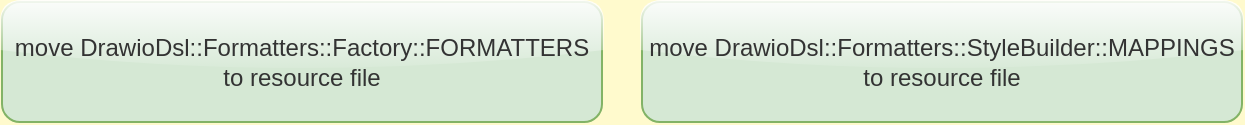 <mxfile>
  <diagram id="NxT" name="In progress">
    <mxGraphModel dx="0" dy="0" background="#FFFACD" grid="0" gridSize="10" guides="1" tooltips="1" connect="1" arrows="1" fold="1" page="1" pageScale="1" pageWidth="1169" pageHeight="827" math="0" shadow="0">
      <root>
        <mxCell id="page_root_NxT" parent="NxT"/>
        <mxCell id="node_root_NxT" parent="page_root_NxT"/>
        <mxCell id="NxT-2" value="move DrawioDsl::Formatters::Factory::FORMATTERS to resource file" style="whiteSpace=wrap;html=1;rounded=1;glass=1;fillColor=#d5e8d4;strokeColor=#82b366;fontColor=#333333" vertex="1" parent="node_root_NxT">
          <mxGeometry x="10" y="10" width="300" height="60" as="geometry"/>
        </mxCell>
        <mxCell id="NxT-3" value="move DrawioDsl::Formatters::StyleBuilder::MAPPINGS to resource file" style="whiteSpace=wrap;html=1;rounded=1;glass=1;fillColor=#d5e8d4;strokeColor=#82b366;fontColor=#333333" vertex="1" parent="node_root_NxT">
          <mxGeometry x="330" y="10" width="300" height="60" as="geometry"/>
        </mxCell>
      </root>
    </mxGraphModel>
  </diagram>
  <diagram id="6PF" name="To Do">
    <mxGraphModel dx="0" dy="0" background="#FFFACD" grid="0" gridSize="10" guides="1" tooltips="1" connect="1" arrows="1" fold="1" page="1" pageScale="1" pageWidth="1169" pageHeight="827" math="0" shadow="0">
      <root>
        <mxCell id="page_root_6PF" parent="6PF"/>
        <mxCell id="node_root_6PF" parent="page_root_6PF"/>
        <mxCell id="6PF-2" value="Add page background to theme, use it whenever the theme is set at a diagram/page level" style="whiteSpace=wrap;html=1;rounded=1;glass=1;fillColor=#dae8fc;strokeColor=#6c8ebf;fontColor=#333333" vertex="1" parent="node_root_6PF">
          <mxGeometry x="10" y="10" width="300" height="60" as="geometry"/>
        </mxCell>
        <mxCell id="6PF-3" value="need to setup new project plans" style="whiteSpace=wrap;html=1;rounded=1;glass=1;fillColor=#dae8fc;strokeColor=#6c8ebf;fontColor=#333333" vertex="1" parent="node_root_6PF">
          <mxGeometry x="330" y="10" width="300" height="60" as="geometry"/>
        </mxCell>
        <mxCell id="6PF-4" value="settings style attributes need to de-duplicate, might be best to utilize the new StyleBuilder class" style="whiteSpace=wrap;html=1;rounded=1;glass=1;fillColor=#dae8fc;strokeColor=#6c8ebf;fontColor=#333333" vertex="1" parent="node_root_6PF">
          <mxGeometry x="650" y="10" width="300" height="60" as="geometry"/>
        </mxCell>
        <mxCell id="6PF-5" value="write SVG directly into other projects" style="whiteSpace=wrap;html=1;rounded=1;glass=1;fillColor=#dae8fc;strokeColor=#6c8ebf;fontColor=#333333" vertex="1" parent="node_root_6PF">
          <mxGeometry x="10" y="90" width="300" height="60" as="geometry"/>
        </mxCell>
        <mxCell id="6PF-6" value="add :shape and :text-only to random shape generator" style="whiteSpace=wrap;html=1;rounded=1;glass=1;fillColor=#dae8fc;strokeColor=#6c8ebf;fontColor=#333333" vertex="1" parent="node_root_6PF">
          <mxGeometry x="330" y="90" width="300" height="60" as="geometry"/>
        </mxCell>
        <mxCell id="6PF-7" value="Nodes need to support child nodes" style="whiteSpace=wrap;html=1;rounded=1;glass=1;fillColor=#dae8fc;strokeColor=#6c8ebf;fontColor=#333333" vertex="1" parent="node_root_6PF">
          <mxGeometry x="650" y="90" width="300" height="60" as="geometry"/>
        </mxCell>
        <mxCell id="6PF-8" value="Grid layout does not position itself in relation to the last element" style="whiteSpace=wrap;html=1;rounded=1;glass=1;fillColor=#dae8fc;strokeColor=#6c8ebf;fontColor=#333333" vertex="1" parent="node_root_6PF">
          <mxGeometry x="10" y="170" width="300" height="60" as="geometry"/>
        </mxCell>
        <mxCell id="6PF-9" value="Dynamic sized shapes that expand to the size of their text" style="whiteSpace=wrap;html=1;rounded=1;glass=1;fillColor=#dae8fc;strokeColor=#6c8ebf;fontColor=#333333" vertex="1" parent="node_root_6PF">
          <mxGeometry x="330" y="170" width="300" height="60" as="geometry"/>
        </mxCell>
        <mxCell id="6PF-10" value="Control of text padding left, right, top and bottom" style="whiteSpace=wrap;html=1;rounded=1;glass=1;fillColor=#dae8fc;strokeColor=#6c8ebf;fontColor=#333333" vertex="1" parent="node_root_6PF">
          <mxGeometry x="650" y="170" width="300" height="60" as="geometry"/>
        </mxCell>
        <mxCell id="6PF-11" value="Improve the theme control over text-only shapes" style="whiteSpace=wrap;html=1;rounded=1;glass=1;fillColor=#dae8fc;strokeColor=#6c8ebf;fontColor=#333333" vertex="1" parent="node_root_6PF">
          <mxGeometry x="10" y="250" width="300" height="60" as="geometry"/>
        </mxCell>
        <mxCell id="6PF-12" value="x,y settings do not work for shapes within a grid layout" style="whiteSpace=wrap;html=1;rounded=1;glass=1;fillColor=#dae8fc;strokeColor=#6c8ebf;fontColor=#333333" vertex="1" parent="node_root_6PF">
          <mxGeometry x="330" y="250" width="300" height="60" as="geometry"/>
        </mxCell>
        <mxCell id="6PF-13" value="page layout so that you drop elements on and they are positioned correctly, e.g centered, left, right, etc, maybe a grid layout with a wrap of 1 and a width of the page is sufficient" style="whiteSpace=wrap;html=1;rounded=1;glass=1;fillColor=#dae8fc;strokeColor=#6c8ebf;fontColor=#333333" vertex="1" parent="node_root_6PF">
          <mxGeometry x="650" y="250" width="300" height="60" as="geometry"/>
        </mxCell>
      </root>
    </mxGraphModel>
  </diagram>
  <diagram id="zcE" name="Done">
    <mxGraphModel dx="0" dy="0" background="#FFFACD" grid="0" gridSize="10" guides="1" tooltips="1" connect="1" arrows="1" fold="1" page="1" pageScale="1" pageWidth="1169" pageHeight="827" math="0" shadow="0">
      <root>
        <mxCell id="page_root_zcE" parent="zcE"/>
        <mxCell id="node_root_zcE" parent="page_root_zcE"/>
        <mxCell id="zcE-2" value="alter configure_shape so it sets the default shape key and use that for selecting the default HTML formatter" style="whiteSpace=wrap;html=1;rounded=1;glass=1;fillColor=#f8cecc;strokeColor=#b85450;fontColor=#333333" vertex="1" parent="node_root_zcE">
          <mxGeometry x="10" y="10" width="300" height="60" as="geometry"/>
        </mxCell>
        <mxCell id="zcE-3" value="Add todo shape to simplify project plan drawing" style="whiteSpace=wrap;html=1;rounded=1;glass=1;fillColor=#f8cecc;strokeColor=#b85450;fontColor=#333333" vertex="1" parent="node_root_zcE">
          <mxGeometry x="330" y="10" width="300" height="60" as="geometry"/>
        </mxCell>
        <mxCell id="zcE-4" value="introduce .value property to shape and let it use either formatted HTML or plain text title" style="whiteSpace=wrap;html=1;rounded=1;glass=1;fillColor=#f8cecc;strokeColor=#b85450;fontColor=#333333" vertex="1" parent="node_root_zcE">
          <mxGeometry x="650" y="10" width="300" height="60" as="geometry"/>
        </mxCell>
        <mxCell id="zcE-5" value="formatter DSL that can render HTML directly into the value property" style="whiteSpace=wrap;html=1;rounded=1;glass=1;fillColor=#f8cecc;strokeColor=#b85450;fontColor=#333333" vertex="1" parent="node_root_zcE">
          <mxGeometry x="10" y="90" width="300" height="60" as="geometry"/>
        </mxCell>
        <mxCell id="zcE-6" value="formatter DSL for class and interface generation" style="whiteSpace=wrap;html=1;rounded=1;glass=1;fillColor=#f8cecc;strokeColor=#b85450;fontColor=#333333" vertex="1" parent="node_root_zcE">
          <mxGeometry x="330" y="90" width="300" height="60" as="geometry"/>
        </mxCell>
        <mxCell id="zcE-7" value="generate extension based graphics based on drawio extensions.js" style="whiteSpace=wrap;html=1;rounded=1;glass=1;fillColor=#f8cecc;strokeColor=#b85450;fontColor=#333333" vertex="1" parent="node_root_zcE">
          <mxGeometry x="650" y="90" width="300" height="60" as="geometry"/>
        </mxCell>
        <mxCell id="zcE-8" value="active? flag on page defaulting to true. set to false to exclude page from diagram." style="whiteSpace=wrap;html=1;rounded=1;glass=1;fillColor=#f8cecc;strokeColor=#b85450;fontColor=#333333" vertex="1" parent="node_root_zcE">
          <mxGeometry x="10" y="170" width="300" height="60" as="geometry"/>
        </mxCell>
        <mxCell id="zcE-9" value="first level child nodes need to hang of node 1" style="whiteSpace=wrap;html=1;rounded=1;glass=1;fillColor=#f8cecc;strokeColor=#b85450;fontColor=#333333" vertex="1" parent="node_root_zcE">
          <mxGeometry x="330" y="170" width="300" height="60" as="geometry"/>
        </mxCell>
        <mxCell id="zcE-10" value="node has child nodes and add_node will set a nodes parent" style="whiteSpace=wrap;html=1;rounded=1;glass=1;fillColor=#f8cecc;strokeColor=#b85450;fontColor=#333333" vertex="1" parent="node_root_zcE">
          <mxGeometry x="650" y="170" width="300" height="60" as="geometry"/>
        </mxCell>
        <mxCell id="zcE-11" value="nodes can belong to a parent node, the top level node responds with truthy to root?" style="whiteSpace=wrap;html=1;rounded=1;glass=1;fillColor=#f8cecc;strokeColor=#b85450;fontColor=#333333" vertex="1" parent="node_root_zcE">
          <mxGeometry x="10" y="250" width="300" height="60" as="geometry"/>
        </mxCell>
        <mxCell id="zcE-12" value="add sample diagram for the github readme file" style="whiteSpace=wrap;html=1;rounded=1;glass=1;fillColor=#f8cecc;strokeColor=#b85450;fontColor=#333333" vertex="1" parent="node_root_zcE">
          <mxGeometry x="330" y="250" width="300" height="60" as="geometry"/>
        </mxCell>
        <mxCell id="zcE-13" value="write samples into docs folder and display in readme" style="whiteSpace=wrap;html=1;rounded=1;glass=1;fillColor=#f8cecc;strokeColor=#b85450;fontColor=#333333" vertex="1" parent="node_root_zcE">
          <mxGeometry x="650" y="250" width="300" height="60" as="geometry"/>
        </mxCell>
        <mxCell id="zcE-14" value="add export as .PNG, needs to take a page number as the PNG will not support multiple pages" style="whiteSpace=wrap;html=1;rounded=1;glass=1;fillColor=#f8cecc;strokeColor=#b85450;fontColor=#333333" vertex="1" parent="node_root_zcE">
          <mxGeometry x="10" y="330" width="300" height="60" as="geometry"/>
        </mxCell>
        <mxCell id="zcE-15" value="add export as .SVG, needs to take a page number as the SVG will not support multiple pages" style="whiteSpace=wrap;html=1;rounded=1;glass=1;fillColor=#f8cecc;strokeColor=#b85450;fontColor=#333333" vertex="1" parent="node_root_zcE">
          <mxGeometry x="330" y="330" width="300" height="60" as="geometry"/>
        </mxCell>
        <mxCell id="zcE-16" value="add save as .drawio" style="whiteSpace=wrap;html=1;rounded=1;glass=1;fillColor=#f8cecc;strokeColor=#b85450;fontColor=#333333" vertex="1" parent="node_root_zcE">
          <mxGeometry x="650" y="330" width="300" height="60" as="geometry"/>
        </mxCell>
      </root>
    </mxGraphModel>
  </diagram>
</mxfile>